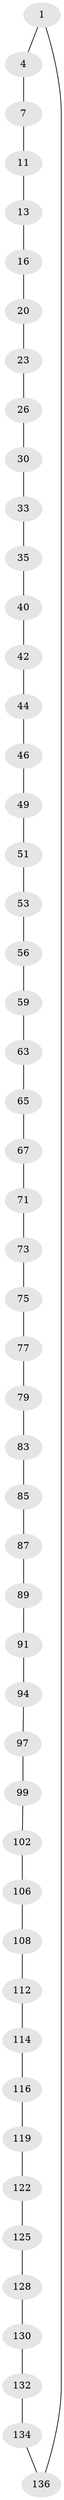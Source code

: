 // original degree distribution, {2: 1.0}
// Generated by graph-tools (version 1.1) at 2025/20/03/04/25 18:20:09]
// undirected, 51 vertices, 51 edges
graph export_dot {
graph [start="1"]
  node [color=gray90,style=filled];
  1 [super="+2"];
  4 [super="+5"];
  7 [super="+8"];
  11 [super="+12"];
  13 [super="+14"];
  16 [super="+17"];
  20 [super="+21"];
  23 [super="+24"];
  26 [super="+27"];
  30 [super="+31"];
  33 [super="+34"];
  35 [super="+36"];
  40 [super="+41"];
  42 [super="+43"];
  44 [super="+45"];
  46 [super="+47"];
  49 [super="+50"];
  51 [super="+52"];
  53 [super="+54"];
  56 [super="+57"];
  59 [super="+60"];
  63 [super="+64"];
  65 [super="+66"];
  67 [super="+68"];
  71 [super="+72"];
  73 [super="+74"];
  75 [super="+76"];
  77 [super="+78"];
  79 [super="+80"];
  83 [super="+84"];
  85 [super="+86"];
  87 [super="+88"];
  89 [super="+90"];
  91 [super="+92"];
  94 [super="+95"];
  97 [super="+98"];
  99 [super="+100"];
  102 [super="+103"];
  106 [super="+107"];
  108 [super="+109"];
  112 [super="+113"];
  114 [super="+115"];
  116 [super="+117"];
  119 [super="+120"];
  122 [super="+123"];
  125 [super="+126"];
  128 [super="+129"];
  130 [super="+131"];
  132 [super="+133"];
  134 [super="+135"];
  136 [super="+137"];
  1 -- 136;
  1 -- 4;
  4 -- 7;
  7 -- 11;
  11 -- 13;
  13 -- 16;
  16 -- 20;
  20 -- 23;
  23 -- 26;
  26 -- 30;
  30 -- 33;
  33 -- 35;
  35 -- 40;
  40 -- 42;
  42 -- 44;
  44 -- 46;
  46 -- 49;
  49 -- 51;
  51 -- 53;
  53 -- 56;
  56 -- 59;
  59 -- 63;
  63 -- 65;
  65 -- 67;
  67 -- 71;
  71 -- 73;
  73 -- 75;
  75 -- 77;
  77 -- 79;
  79 -- 83;
  83 -- 85;
  85 -- 87;
  87 -- 89;
  89 -- 91;
  91 -- 94;
  94 -- 97;
  97 -- 99;
  99 -- 102;
  102 -- 106;
  106 -- 108;
  108 -- 112;
  112 -- 114;
  114 -- 116;
  116 -- 119;
  119 -- 122;
  122 -- 125;
  125 -- 128;
  128 -- 130;
  130 -- 132;
  132 -- 134;
  134 -- 136;
}
